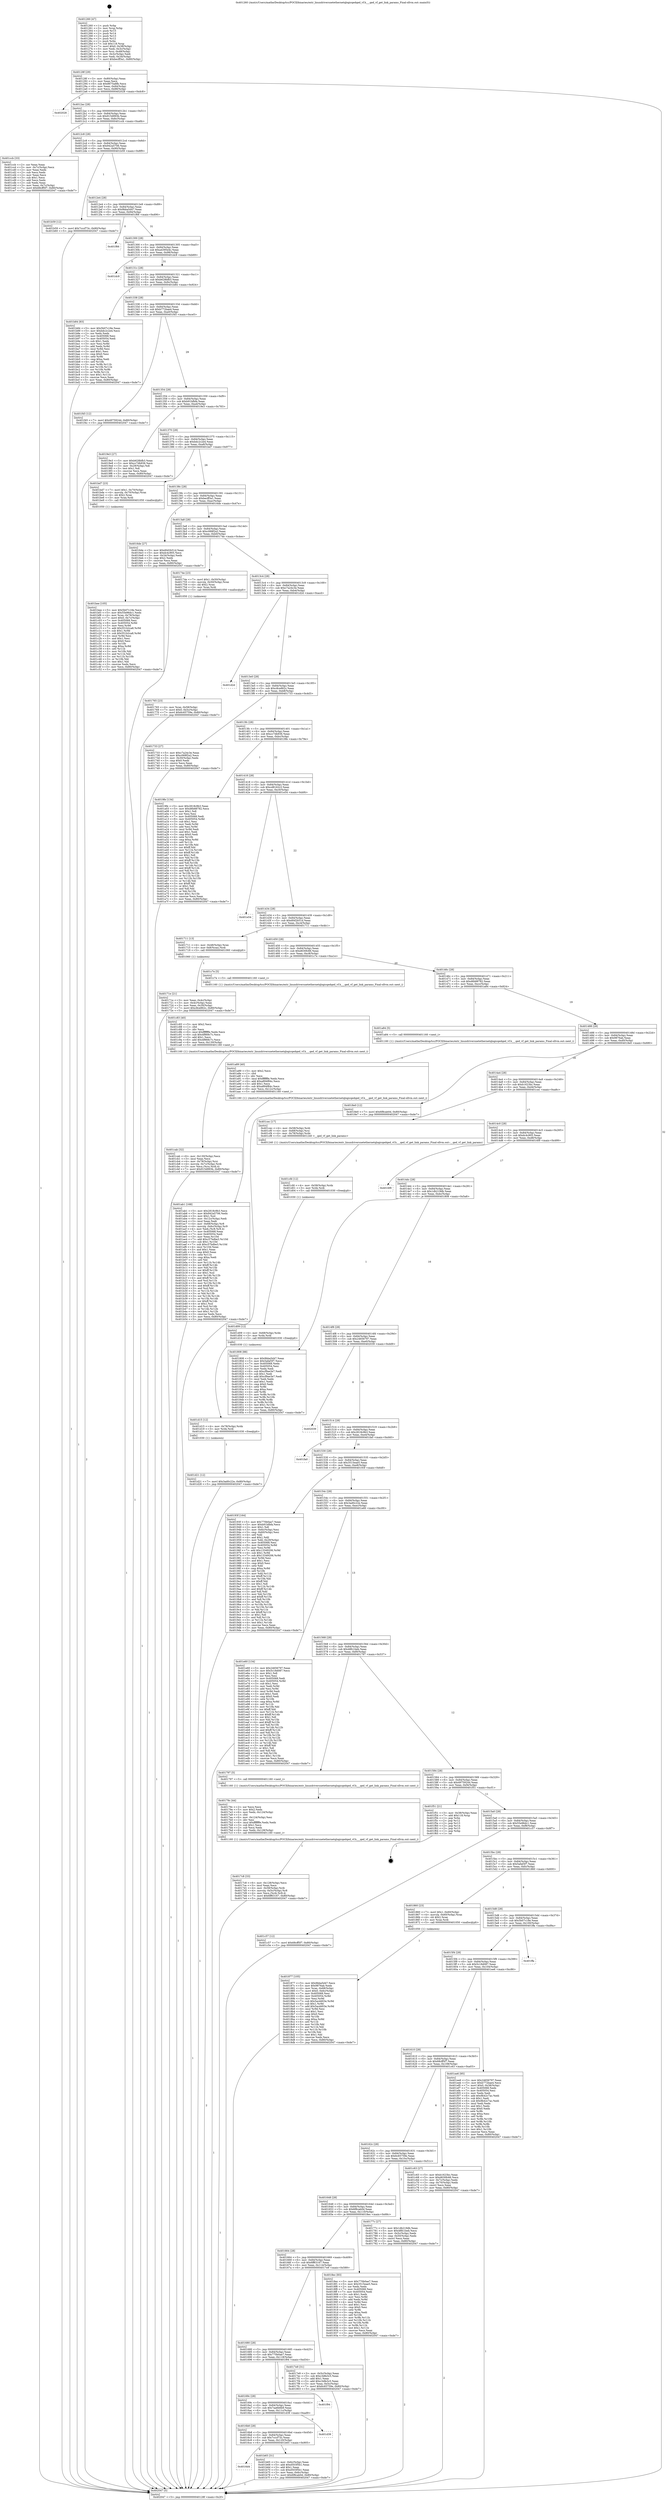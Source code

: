 digraph "0x401260" {
  label = "0x401260 (/mnt/c/Users/mathe/Desktop/tcc/POCII/binaries/extr_linuxdriversnetethernetqlogicqedqed_vf.h___qed_vf_get_link_params_Final-ollvm.out::main(0))"
  labelloc = "t"
  node[shape=record]

  Entry [label="",width=0.3,height=0.3,shape=circle,fillcolor=black,style=filled]
  "0x40128f" [label="{
     0x40128f [29]\l
     | [instrs]\l
     &nbsp;&nbsp;0x40128f \<+3\>: mov -0x80(%rbp),%eax\l
     &nbsp;&nbsp;0x401292 \<+2\>: mov %eax,%ecx\l
     &nbsp;&nbsp;0x401294 \<+6\>: sub $0x8675a8fb,%ecx\l
     &nbsp;&nbsp;0x40129a \<+6\>: mov %eax,-0x84(%rbp)\l
     &nbsp;&nbsp;0x4012a0 \<+6\>: mov %ecx,-0x88(%rbp)\l
     &nbsp;&nbsp;0x4012a6 \<+6\>: je 0000000000402028 \<main+0xdc8\>\l
  }"]
  "0x402028" [label="{
     0x402028\l
  }", style=dashed]
  "0x4012ac" [label="{
     0x4012ac [28]\l
     | [instrs]\l
     &nbsp;&nbsp;0x4012ac \<+5\>: jmp 00000000004012b1 \<main+0x51\>\l
     &nbsp;&nbsp;0x4012b1 \<+6\>: mov -0x84(%rbp),%eax\l
     &nbsp;&nbsp;0x4012b7 \<+5\>: sub $0x915d993b,%eax\l
     &nbsp;&nbsp;0x4012bc \<+6\>: mov %eax,-0x8c(%rbp)\l
     &nbsp;&nbsp;0x4012c2 \<+6\>: je 0000000000401ccb \<main+0xa6b\>\l
  }"]
  Exit [label="",width=0.3,height=0.3,shape=circle,fillcolor=black,style=filled,peripheries=2]
  "0x401ccb" [label="{
     0x401ccb [33]\l
     | [instrs]\l
     &nbsp;&nbsp;0x401ccb \<+2\>: xor %eax,%eax\l
     &nbsp;&nbsp;0x401ccd \<+3\>: mov -0x7c(%rbp),%ecx\l
     &nbsp;&nbsp;0x401cd0 \<+2\>: mov %eax,%edx\l
     &nbsp;&nbsp;0x401cd2 \<+2\>: sub %ecx,%edx\l
     &nbsp;&nbsp;0x401cd4 \<+2\>: mov %eax,%ecx\l
     &nbsp;&nbsp;0x401cd6 \<+3\>: sub $0x1,%ecx\l
     &nbsp;&nbsp;0x401cd9 \<+2\>: add %ecx,%edx\l
     &nbsp;&nbsp;0x401cdb \<+2\>: sub %edx,%eax\l
     &nbsp;&nbsp;0x401cdd \<+3\>: mov %eax,-0x7c(%rbp)\l
     &nbsp;&nbsp;0x401ce0 \<+7\>: movl $0x68cff5f7,-0x80(%rbp)\l
     &nbsp;&nbsp;0x401ce7 \<+5\>: jmp 0000000000402047 \<main+0xde7\>\l
  }"]
  "0x4012c8" [label="{
     0x4012c8 [28]\l
     | [instrs]\l
     &nbsp;&nbsp;0x4012c8 \<+5\>: jmp 00000000004012cd \<main+0x6d\>\l
     &nbsp;&nbsp;0x4012cd \<+6\>: mov -0x84(%rbp),%eax\l
     &nbsp;&nbsp;0x4012d3 \<+5\>: sub $0x942a5706,%eax\l
     &nbsp;&nbsp;0x4012d8 \<+6\>: mov %eax,-0x90(%rbp)\l
     &nbsp;&nbsp;0x4012de \<+6\>: je 0000000000401b59 \<main+0x8f9\>\l
  }"]
  "0x401d21" [label="{
     0x401d21 [12]\l
     | [instrs]\l
     &nbsp;&nbsp;0x401d21 \<+7\>: movl $0x3ad0c22e,-0x80(%rbp)\l
     &nbsp;&nbsp;0x401d28 \<+5\>: jmp 0000000000402047 \<main+0xde7\>\l
  }"]
  "0x401b59" [label="{
     0x401b59 [12]\l
     | [instrs]\l
     &nbsp;&nbsp;0x401b59 \<+7\>: movl $0x7cccf73c,-0x80(%rbp)\l
     &nbsp;&nbsp;0x401b60 \<+5\>: jmp 0000000000402047 \<main+0xde7\>\l
  }"]
  "0x4012e4" [label="{
     0x4012e4 [28]\l
     | [instrs]\l
     &nbsp;&nbsp;0x4012e4 \<+5\>: jmp 00000000004012e9 \<main+0x89\>\l
     &nbsp;&nbsp;0x4012e9 \<+6\>: mov -0x84(%rbp),%eax\l
     &nbsp;&nbsp;0x4012ef \<+5\>: sub $0x9bba5d47,%eax\l
     &nbsp;&nbsp;0x4012f4 \<+6\>: mov %eax,-0x94(%rbp)\l
     &nbsp;&nbsp;0x4012fa \<+6\>: je 0000000000401f66 \<main+0xd06\>\l
  }"]
  "0x401d15" [label="{
     0x401d15 [12]\l
     | [instrs]\l
     &nbsp;&nbsp;0x401d15 \<+4\>: mov -0x78(%rbp),%rdx\l
     &nbsp;&nbsp;0x401d19 \<+3\>: mov %rdx,%rdi\l
     &nbsp;&nbsp;0x401d1c \<+5\>: call 0000000000401030 \<free@plt\>\l
     | [calls]\l
     &nbsp;&nbsp;0x401030 \{1\} (unknown)\l
  }"]
  "0x401f66" [label="{
     0x401f66\l
  }", style=dashed]
  "0x401300" [label="{
     0x401300 [28]\l
     | [instrs]\l
     &nbsp;&nbsp;0x401300 \<+5\>: jmp 0000000000401305 \<main+0xa5\>\l
     &nbsp;&nbsp;0x401305 \<+6\>: mov -0x84(%rbp),%eax\l
     &nbsp;&nbsp;0x40130b \<+5\>: sub $0xa4395e4c,%eax\l
     &nbsp;&nbsp;0x401310 \<+6\>: mov %eax,-0x98(%rbp)\l
     &nbsp;&nbsp;0x401316 \<+6\>: je 0000000000401dc9 \<main+0xb69\>\l
  }"]
  "0x401d09" [label="{
     0x401d09 [12]\l
     | [instrs]\l
     &nbsp;&nbsp;0x401d09 \<+4\>: mov -0x68(%rbp),%rdx\l
     &nbsp;&nbsp;0x401d0d \<+3\>: mov %rdx,%rdi\l
     &nbsp;&nbsp;0x401d10 \<+5\>: call 0000000000401030 \<free@plt\>\l
     | [calls]\l
     &nbsp;&nbsp;0x401030 \{1\} (unknown)\l
  }"]
  "0x401dc9" [label="{
     0x401dc9\l
  }", style=dashed]
  "0x40131c" [label="{
     0x40131c [28]\l
     | [instrs]\l
     &nbsp;&nbsp;0x40131c \<+5\>: jmp 0000000000401321 \<main+0xc1\>\l
     &nbsp;&nbsp;0x401321 \<+6\>: mov -0x84(%rbp),%eax\l
     &nbsp;&nbsp;0x401327 \<+5\>: sub $0xb628bfb3,%eax\l
     &nbsp;&nbsp;0x40132c \<+6\>: mov %eax,-0x9c(%rbp)\l
     &nbsp;&nbsp;0x401332 \<+6\>: je 0000000000401b84 \<main+0x924\>\l
  }"]
  "0x401cfd" [label="{
     0x401cfd [12]\l
     | [instrs]\l
     &nbsp;&nbsp;0x401cfd \<+4\>: mov -0x58(%rbp),%rdx\l
     &nbsp;&nbsp;0x401d01 \<+3\>: mov %rdx,%rdi\l
     &nbsp;&nbsp;0x401d04 \<+5\>: call 0000000000401030 \<free@plt\>\l
     | [calls]\l
     &nbsp;&nbsp;0x401030 \{1\} (unknown)\l
  }"]
  "0x401b84" [label="{
     0x401b84 [83]\l
     | [instrs]\l
     &nbsp;&nbsp;0x401b84 \<+5\>: mov $0x5b07c18e,%eax\l
     &nbsp;&nbsp;0x401b89 \<+5\>: mov $0xbdc2c2e4,%ecx\l
     &nbsp;&nbsp;0x401b8e \<+2\>: xor %edx,%edx\l
     &nbsp;&nbsp;0x401b90 \<+7\>: mov 0x405068,%esi\l
     &nbsp;&nbsp;0x401b97 \<+7\>: mov 0x405054,%edi\l
     &nbsp;&nbsp;0x401b9e \<+3\>: sub $0x1,%edx\l
     &nbsp;&nbsp;0x401ba1 \<+3\>: mov %esi,%r8d\l
     &nbsp;&nbsp;0x401ba4 \<+3\>: add %edx,%r8d\l
     &nbsp;&nbsp;0x401ba7 \<+4\>: imul %r8d,%esi\l
     &nbsp;&nbsp;0x401bab \<+3\>: and $0x1,%esi\l
     &nbsp;&nbsp;0x401bae \<+3\>: cmp $0x0,%esi\l
     &nbsp;&nbsp;0x401bb1 \<+4\>: sete %r9b\l
     &nbsp;&nbsp;0x401bb5 \<+3\>: cmp $0xa,%edi\l
     &nbsp;&nbsp;0x401bb8 \<+4\>: setl %r10b\l
     &nbsp;&nbsp;0x401bbc \<+3\>: mov %r9b,%r11b\l
     &nbsp;&nbsp;0x401bbf \<+3\>: and %r10b,%r11b\l
     &nbsp;&nbsp;0x401bc2 \<+3\>: xor %r10b,%r9b\l
     &nbsp;&nbsp;0x401bc5 \<+3\>: or %r9b,%r11b\l
     &nbsp;&nbsp;0x401bc8 \<+4\>: test $0x1,%r11b\l
     &nbsp;&nbsp;0x401bcc \<+3\>: cmovne %ecx,%eax\l
     &nbsp;&nbsp;0x401bcf \<+3\>: mov %eax,-0x80(%rbp)\l
     &nbsp;&nbsp;0x401bd2 \<+5\>: jmp 0000000000402047 \<main+0xde7\>\l
  }"]
  "0x401338" [label="{
     0x401338 [28]\l
     | [instrs]\l
     &nbsp;&nbsp;0x401338 \<+5\>: jmp 000000000040133d \<main+0xdd\>\l
     &nbsp;&nbsp;0x40133d \<+6\>: mov -0x84(%rbp),%eax\l
     &nbsp;&nbsp;0x401343 \<+5\>: sub $0xb772bae4,%eax\l
     &nbsp;&nbsp;0x401348 \<+6\>: mov %eax,-0xa0(%rbp)\l
     &nbsp;&nbsp;0x40134e \<+6\>: je 0000000000401f45 \<main+0xce5\>\l
  }"]
  "0x401cab" [label="{
     0x401cab [32]\l
     | [instrs]\l
     &nbsp;&nbsp;0x401cab \<+6\>: mov -0x130(%rbp),%ecx\l
     &nbsp;&nbsp;0x401cb1 \<+3\>: imul %eax,%ecx\l
     &nbsp;&nbsp;0x401cb4 \<+4\>: mov -0x78(%rbp),%rsi\l
     &nbsp;&nbsp;0x401cb8 \<+4\>: movslq -0x7c(%rbp),%rdi\l
     &nbsp;&nbsp;0x401cbc \<+3\>: mov %ecx,(%rsi,%rdi,4)\l
     &nbsp;&nbsp;0x401cbf \<+7\>: movl $0x915d993b,-0x80(%rbp)\l
     &nbsp;&nbsp;0x401cc6 \<+5\>: jmp 0000000000402047 \<main+0xde7\>\l
  }"]
  "0x401f45" [label="{
     0x401f45 [12]\l
     | [instrs]\l
     &nbsp;&nbsp;0x401f45 \<+7\>: movl $0x49759244,-0x80(%rbp)\l
     &nbsp;&nbsp;0x401f4c \<+5\>: jmp 0000000000402047 \<main+0xde7\>\l
  }"]
  "0x401354" [label="{
     0x401354 [28]\l
     | [instrs]\l
     &nbsp;&nbsp;0x401354 \<+5\>: jmp 0000000000401359 \<main+0xf9\>\l
     &nbsp;&nbsp;0x401359 \<+6\>: mov -0x84(%rbp),%eax\l
     &nbsp;&nbsp;0x40135f \<+5\>: sub $0xb91bfbfa,%eax\l
     &nbsp;&nbsp;0x401364 \<+6\>: mov %eax,-0xa4(%rbp)\l
     &nbsp;&nbsp;0x40136a \<+6\>: je 00000000004019e3 \<main+0x783\>\l
  }"]
  "0x401c83" [label="{
     0x401c83 [40]\l
     | [instrs]\l
     &nbsp;&nbsp;0x401c83 \<+5\>: mov $0x2,%ecx\l
     &nbsp;&nbsp;0x401c88 \<+1\>: cltd\l
     &nbsp;&nbsp;0x401c89 \<+2\>: idiv %ecx\l
     &nbsp;&nbsp;0x401c8b \<+6\>: imul $0xfffffffe,%edx,%ecx\l
     &nbsp;&nbsp;0x401c91 \<+6\>: sub $0x4f868c7c,%ecx\l
     &nbsp;&nbsp;0x401c97 \<+3\>: add $0x1,%ecx\l
     &nbsp;&nbsp;0x401c9a \<+6\>: add $0x4f868c7c,%ecx\l
     &nbsp;&nbsp;0x401ca0 \<+6\>: mov %ecx,-0x130(%rbp)\l
     &nbsp;&nbsp;0x401ca6 \<+5\>: call 0000000000401160 \<next_i\>\l
     | [calls]\l
     &nbsp;&nbsp;0x401160 \{1\} (/mnt/c/Users/mathe/Desktop/tcc/POCII/binaries/extr_linuxdriversnetethernetqlogicqedqed_vf.h___qed_vf_get_link_params_Final-ollvm.out::next_i)\l
  }"]
  "0x4019e3" [label="{
     0x4019e3 [27]\l
     | [instrs]\l
     &nbsp;&nbsp;0x4019e3 \<+5\>: mov $0xb628bfb3,%eax\l
     &nbsp;&nbsp;0x4019e8 \<+5\>: mov $0xcc7db936,%ecx\l
     &nbsp;&nbsp;0x4019ed \<+3\>: mov -0x29(%rbp),%dl\l
     &nbsp;&nbsp;0x4019f0 \<+3\>: test $0x1,%dl\l
     &nbsp;&nbsp;0x4019f3 \<+3\>: cmovne %ecx,%eax\l
     &nbsp;&nbsp;0x4019f6 \<+3\>: mov %eax,-0x80(%rbp)\l
     &nbsp;&nbsp;0x4019f9 \<+5\>: jmp 0000000000402047 \<main+0xde7\>\l
  }"]
  "0x401370" [label="{
     0x401370 [28]\l
     | [instrs]\l
     &nbsp;&nbsp;0x401370 \<+5\>: jmp 0000000000401375 \<main+0x115\>\l
     &nbsp;&nbsp;0x401375 \<+6\>: mov -0x84(%rbp),%eax\l
     &nbsp;&nbsp;0x40137b \<+5\>: sub $0xbdc2c2e4,%eax\l
     &nbsp;&nbsp;0x401380 \<+6\>: mov %eax,-0xa8(%rbp)\l
     &nbsp;&nbsp;0x401386 \<+6\>: je 0000000000401bd7 \<main+0x977\>\l
  }"]
  "0x401bee" [label="{
     0x401bee [105]\l
     | [instrs]\l
     &nbsp;&nbsp;0x401bee \<+5\>: mov $0x5b07c18e,%ecx\l
     &nbsp;&nbsp;0x401bf3 \<+5\>: mov $0x55e96dc1,%edx\l
     &nbsp;&nbsp;0x401bf8 \<+4\>: mov %rax,-0x78(%rbp)\l
     &nbsp;&nbsp;0x401bfc \<+7\>: movl $0x0,-0x7c(%rbp)\l
     &nbsp;&nbsp;0x401c03 \<+7\>: mov 0x405068,%esi\l
     &nbsp;&nbsp;0x401c0a \<+8\>: mov 0x405054,%r8d\l
     &nbsp;&nbsp;0x401c12 \<+3\>: mov %esi,%r9d\l
     &nbsp;&nbsp;0x401c15 \<+7\>: add $0x551b2ca8,%r9d\l
     &nbsp;&nbsp;0x401c1c \<+4\>: sub $0x1,%r9d\l
     &nbsp;&nbsp;0x401c20 \<+7\>: sub $0x551b2ca8,%r9d\l
     &nbsp;&nbsp;0x401c27 \<+4\>: imul %r9d,%esi\l
     &nbsp;&nbsp;0x401c2b \<+3\>: and $0x1,%esi\l
     &nbsp;&nbsp;0x401c2e \<+3\>: cmp $0x0,%esi\l
     &nbsp;&nbsp;0x401c31 \<+4\>: sete %r10b\l
     &nbsp;&nbsp;0x401c35 \<+4\>: cmp $0xa,%r8d\l
     &nbsp;&nbsp;0x401c39 \<+4\>: setl %r11b\l
     &nbsp;&nbsp;0x401c3d \<+3\>: mov %r10b,%bl\l
     &nbsp;&nbsp;0x401c40 \<+3\>: and %r11b,%bl\l
     &nbsp;&nbsp;0x401c43 \<+3\>: xor %r11b,%r10b\l
     &nbsp;&nbsp;0x401c46 \<+3\>: or %r10b,%bl\l
     &nbsp;&nbsp;0x401c49 \<+3\>: test $0x1,%bl\l
     &nbsp;&nbsp;0x401c4c \<+3\>: cmovne %edx,%ecx\l
     &nbsp;&nbsp;0x401c4f \<+3\>: mov %ecx,-0x80(%rbp)\l
     &nbsp;&nbsp;0x401c52 \<+5\>: jmp 0000000000402047 \<main+0xde7\>\l
  }"]
  "0x401bd7" [label="{
     0x401bd7 [23]\l
     | [instrs]\l
     &nbsp;&nbsp;0x401bd7 \<+7\>: movl $0x1,-0x70(%rbp)\l
     &nbsp;&nbsp;0x401bde \<+4\>: movslq -0x70(%rbp),%rax\l
     &nbsp;&nbsp;0x401be2 \<+4\>: shl $0x2,%rax\l
     &nbsp;&nbsp;0x401be6 \<+3\>: mov %rax,%rdi\l
     &nbsp;&nbsp;0x401be9 \<+5\>: call 0000000000401050 \<malloc@plt\>\l
     | [calls]\l
     &nbsp;&nbsp;0x401050 \{1\} (unknown)\l
  }"]
  "0x40138c" [label="{
     0x40138c [28]\l
     | [instrs]\l
     &nbsp;&nbsp;0x40138c \<+5\>: jmp 0000000000401391 \<main+0x131\>\l
     &nbsp;&nbsp;0x401391 \<+6\>: mov -0x84(%rbp),%eax\l
     &nbsp;&nbsp;0x401397 \<+5\>: sub $0xbecff3a1,%eax\l
     &nbsp;&nbsp;0x40139c \<+6\>: mov %eax,-0xac(%rbp)\l
     &nbsp;&nbsp;0x4013a2 \<+6\>: je 00000000004016de \<main+0x47e\>\l
  }"]
  "0x4016d4" [label="{
     0x4016d4\l
  }", style=dashed]
  "0x4016de" [label="{
     0x4016de [27]\l
     | [instrs]\l
     &nbsp;&nbsp;0x4016de \<+5\>: mov $0xd0d2b51d,%eax\l
     &nbsp;&nbsp;0x4016e3 \<+5\>: mov $0xdc4c905,%ecx\l
     &nbsp;&nbsp;0x4016e8 \<+3\>: mov -0x34(%rbp),%edx\l
     &nbsp;&nbsp;0x4016eb \<+3\>: cmp $0x2,%edx\l
     &nbsp;&nbsp;0x4016ee \<+3\>: cmovne %ecx,%eax\l
     &nbsp;&nbsp;0x4016f1 \<+3\>: mov %eax,-0x80(%rbp)\l
     &nbsp;&nbsp;0x4016f4 \<+5\>: jmp 0000000000402047 \<main+0xde7\>\l
  }"]
  "0x4013a8" [label="{
     0x4013a8 [28]\l
     | [instrs]\l
     &nbsp;&nbsp;0x4013a8 \<+5\>: jmp 00000000004013ad \<main+0x14d\>\l
     &nbsp;&nbsp;0x4013ad \<+6\>: mov -0x84(%rbp),%eax\l
     &nbsp;&nbsp;0x4013b3 \<+5\>: sub $0xc068f2a2,%eax\l
     &nbsp;&nbsp;0x4013b8 \<+6\>: mov %eax,-0xb0(%rbp)\l
     &nbsp;&nbsp;0x4013be \<+6\>: je 000000000040174e \<main+0x4ee\>\l
  }"]
  "0x402047" [label="{
     0x402047 [5]\l
     | [instrs]\l
     &nbsp;&nbsp;0x402047 \<+5\>: jmp 000000000040128f \<main+0x2f\>\l
  }"]
  "0x401260" [label="{
     0x401260 [47]\l
     | [instrs]\l
     &nbsp;&nbsp;0x401260 \<+1\>: push %rbp\l
     &nbsp;&nbsp;0x401261 \<+3\>: mov %rsp,%rbp\l
     &nbsp;&nbsp;0x401264 \<+2\>: push %r15\l
     &nbsp;&nbsp;0x401266 \<+2\>: push %r14\l
     &nbsp;&nbsp;0x401268 \<+2\>: push %r13\l
     &nbsp;&nbsp;0x40126a \<+2\>: push %r12\l
     &nbsp;&nbsp;0x40126c \<+1\>: push %rbx\l
     &nbsp;&nbsp;0x40126d \<+7\>: sub $0x118,%rsp\l
     &nbsp;&nbsp;0x401274 \<+7\>: movl $0x0,-0x38(%rbp)\l
     &nbsp;&nbsp;0x40127b \<+3\>: mov %edi,-0x3c(%rbp)\l
     &nbsp;&nbsp;0x40127e \<+4\>: mov %rsi,-0x48(%rbp)\l
     &nbsp;&nbsp;0x401282 \<+3\>: mov -0x3c(%rbp),%edi\l
     &nbsp;&nbsp;0x401285 \<+3\>: mov %edi,-0x34(%rbp)\l
     &nbsp;&nbsp;0x401288 \<+7\>: movl $0xbecff3a1,-0x80(%rbp)\l
  }"]
  "0x401b65" [label="{
     0x401b65 [31]\l
     | [instrs]\l
     &nbsp;&nbsp;0x401b65 \<+3\>: mov -0x6c(%rbp),%eax\l
     &nbsp;&nbsp;0x401b68 \<+5\>: add $0xd503f5b1,%eax\l
     &nbsp;&nbsp;0x401b6d \<+3\>: add $0x1,%eax\l
     &nbsp;&nbsp;0x401b70 \<+5\>: sub $0xd503f5b1,%eax\l
     &nbsp;&nbsp;0x401b75 \<+3\>: mov %eax,-0x6c(%rbp)\l
     &nbsp;&nbsp;0x401b78 \<+7\>: movl $0x6f8cab0d,-0x80(%rbp)\l
     &nbsp;&nbsp;0x401b7f \<+5\>: jmp 0000000000402047 \<main+0xde7\>\l
  }"]
  "0x40174e" [label="{
     0x40174e [23]\l
     | [instrs]\l
     &nbsp;&nbsp;0x40174e \<+7\>: movl $0x1,-0x50(%rbp)\l
     &nbsp;&nbsp;0x401755 \<+4\>: movslq -0x50(%rbp),%rax\l
     &nbsp;&nbsp;0x401759 \<+4\>: shl $0x2,%rax\l
     &nbsp;&nbsp;0x40175d \<+3\>: mov %rax,%rdi\l
     &nbsp;&nbsp;0x401760 \<+5\>: call 0000000000401050 \<malloc@plt\>\l
     | [calls]\l
     &nbsp;&nbsp;0x401050 \{1\} (unknown)\l
  }"]
  "0x4013c4" [label="{
     0x4013c4 [28]\l
     | [instrs]\l
     &nbsp;&nbsp;0x4013c4 \<+5\>: jmp 00000000004013c9 \<main+0x169\>\l
     &nbsp;&nbsp;0x4013c9 \<+6\>: mov -0x84(%rbp),%eax\l
     &nbsp;&nbsp;0x4013cf \<+5\>: sub $0xc7a24c3e,%eax\l
     &nbsp;&nbsp;0x4013d4 \<+6\>: mov %eax,-0xb4(%rbp)\l
     &nbsp;&nbsp;0x4013da \<+6\>: je 0000000000401d2d \<main+0xacd\>\l
  }"]
  "0x4016b8" [label="{
     0x4016b8 [28]\l
     | [instrs]\l
     &nbsp;&nbsp;0x4016b8 \<+5\>: jmp 00000000004016bd \<main+0x45d\>\l
     &nbsp;&nbsp;0x4016bd \<+6\>: mov -0x84(%rbp),%eax\l
     &nbsp;&nbsp;0x4016c3 \<+5\>: sub $0x7cccf73c,%eax\l
     &nbsp;&nbsp;0x4016c8 \<+6\>: mov %eax,-0x120(%rbp)\l
     &nbsp;&nbsp;0x4016ce \<+6\>: je 0000000000401b65 \<main+0x905\>\l
  }"]
  "0x401d2d" [label="{
     0x401d2d\l
  }", style=dashed]
  "0x4013e0" [label="{
     0x4013e0 [28]\l
     | [instrs]\l
     &nbsp;&nbsp;0x4013e0 \<+5\>: jmp 00000000004013e5 \<main+0x185\>\l
     &nbsp;&nbsp;0x4013e5 \<+6\>: mov -0x84(%rbp),%eax\l
     &nbsp;&nbsp;0x4013eb \<+5\>: sub $0xc8ce862c,%eax\l
     &nbsp;&nbsp;0x4013f0 \<+6\>: mov %eax,-0xb8(%rbp)\l
     &nbsp;&nbsp;0x4013f6 \<+6\>: je 0000000000401733 \<main+0x4d3\>\l
  }"]
  "0x401d39" [label="{
     0x401d39\l
  }", style=dashed]
  "0x401733" [label="{
     0x401733 [27]\l
     | [instrs]\l
     &nbsp;&nbsp;0x401733 \<+5\>: mov $0xc7a24c3e,%eax\l
     &nbsp;&nbsp;0x401738 \<+5\>: mov $0xc068f2a2,%ecx\l
     &nbsp;&nbsp;0x40173d \<+3\>: mov -0x30(%rbp),%edx\l
     &nbsp;&nbsp;0x401740 \<+3\>: cmp $0x0,%edx\l
     &nbsp;&nbsp;0x401743 \<+3\>: cmove %ecx,%eax\l
     &nbsp;&nbsp;0x401746 \<+3\>: mov %eax,-0x80(%rbp)\l
     &nbsp;&nbsp;0x401749 \<+5\>: jmp 0000000000402047 \<main+0xde7\>\l
  }"]
  "0x4013fc" [label="{
     0x4013fc [28]\l
     | [instrs]\l
     &nbsp;&nbsp;0x4013fc \<+5\>: jmp 0000000000401401 \<main+0x1a1\>\l
     &nbsp;&nbsp;0x401401 \<+6\>: mov -0x84(%rbp),%eax\l
     &nbsp;&nbsp;0x401407 \<+5\>: sub $0xcc7db936,%eax\l
     &nbsp;&nbsp;0x40140c \<+6\>: mov %eax,-0xbc(%rbp)\l
     &nbsp;&nbsp;0x401412 \<+6\>: je 00000000004019fe \<main+0x79e\>\l
  }"]
  "0x40169c" [label="{
     0x40169c [28]\l
     | [instrs]\l
     &nbsp;&nbsp;0x40169c \<+5\>: jmp 00000000004016a1 \<main+0x441\>\l
     &nbsp;&nbsp;0x4016a1 \<+6\>: mov -0x84(%rbp),%eax\l
     &nbsp;&nbsp;0x4016a7 \<+5\>: sub $0x7aa6b6b9,%eax\l
     &nbsp;&nbsp;0x4016ac \<+6\>: mov %eax,-0x11c(%rbp)\l
     &nbsp;&nbsp;0x4016b2 \<+6\>: je 0000000000401d39 \<main+0xad9\>\l
  }"]
  "0x4019fe" [label="{
     0x4019fe [134]\l
     | [instrs]\l
     &nbsp;&nbsp;0x4019fe \<+5\>: mov $0x2818c9b3,%eax\l
     &nbsp;&nbsp;0x401a03 \<+5\>: mov $0xd6b88782,%ecx\l
     &nbsp;&nbsp;0x401a08 \<+2\>: mov $0x1,%dl\l
     &nbsp;&nbsp;0x401a0a \<+2\>: xor %esi,%esi\l
     &nbsp;&nbsp;0x401a0c \<+7\>: mov 0x405068,%edi\l
     &nbsp;&nbsp;0x401a13 \<+8\>: mov 0x405054,%r8d\l
     &nbsp;&nbsp;0x401a1b \<+3\>: sub $0x1,%esi\l
     &nbsp;&nbsp;0x401a1e \<+3\>: mov %edi,%r9d\l
     &nbsp;&nbsp;0x401a21 \<+3\>: add %esi,%r9d\l
     &nbsp;&nbsp;0x401a24 \<+4\>: imul %r9d,%edi\l
     &nbsp;&nbsp;0x401a28 \<+3\>: and $0x1,%edi\l
     &nbsp;&nbsp;0x401a2b \<+3\>: cmp $0x0,%edi\l
     &nbsp;&nbsp;0x401a2e \<+4\>: sete %r10b\l
     &nbsp;&nbsp;0x401a32 \<+4\>: cmp $0xa,%r8d\l
     &nbsp;&nbsp;0x401a36 \<+4\>: setl %r11b\l
     &nbsp;&nbsp;0x401a3a \<+3\>: mov %r10b,%bl\l
     &nbsp;&nbsp;0x401a3d \<+3\>: xor $0xff,%bl\l
     &nbsp;&nbsp;0x401a40 \<+3\>: mov %r11b,%r14b\l
     &nbsp;&nbsp;0x401a43 \<+4\>: xor $0xff,%r14b\l
     &nbsp;&nbsp;0x401a47 \<+3\>: xor $0x1,%dl\l
     &nbsp;&nbsp;0x401a4a \<+3\>: mov %bl,%r15b\l
     &nbsp;&nbsp;0x401a4d \<+4\>: and $0xff,%r15b\l
     &nbsp;&nbsp;0x401a51 \<+3\>: and %dl,%r10b\l
     &nbsp;&nbsp;0x401a54 \<+3\>: mov %r14b,%r12b\l
     &nbsp;&nbsp;0x401a57 \<+4\>: and $0xff,%r12b\l
     &nbsp;&nbsp;0x401a5b \<+3\>: and %dl,%r11b\l
     &nbsp;&nbsp;0x401a5e \<+3\>: or %r10b,%r15b\l
     &nbsp;&nbsp;0x401a61 \<+3\>: or %r11b,%r12b\l
     &nbsp;&nbsp;0x401a64 \<+3\>: xor %r12b,%r15b\l
     &nbsp;&nbsp;0x401a67 \<+3\>: or %r14b,%bl\l
     &nbsp;&nbsp;0x401a6a \<+3\>: xor $0xff,%bl\l
     &nbsp;&nbsp;0x401a6d \<+3\>: or $0x1,%dl\l
     &nbsp;&nbsp;0x401a70 \<+2\>: and %dl,%bl\l
     &nbsp;&nbsp;0x401a72 \<+3\>: or %bl,%r15b\l
     &nbsp;&nbsp;0x401a75 \<+4\>: test $0x1,%r15b\l
     &nbsp;&nbsp;0x401a79 \<+3\>: cmovne %ecx,%eax\l
     &nbsp;&nbsp;0x401a7c \<+3\>: mov %eax,-0x80(%rbp)\l
     &nbsp;&nbsp;0x401a7f \<+5\>: jmp 0000000000402047 \<main+0xde7\>\l
  }"]
  "0x401418" [label="{
     0x401418 [28]\l
     | [instrs]\l
     &nbsp;&nbsp;0x401418 \<+5\>: jmp 000000000040141d \<main+0x1bd\>\l
     &nbsp;&nbsp;0x40141d \<+6\>: mov -0x84(%rbp),%eax\l
     &nbsp;&nbsp;0x401423 \<+5\>: sub $0xcd8162c3,%eax\l
     &nbsp;&nbsp;0x401428 \<+6\>: mov %eax,-0xc0(%rbp)\l
     &nbsp;&nbsp;0x40142e \<+6\>: je 0000000000401e54 \<main+0xbf4\>\l
  }"]
  "0x401f94" [label="{
     0x401f94\l
  }", style=dashed]
  "0x401e54" [label="{
     0x401e54\l
  }", style=dashed]
  "0x401434" [label="{
     0x401434 [28]\l
     | [instrs]\l
     &nbsp;&nbsp;0x401434 \<+5\>: jmp 0000000000401439 \<main+0x1d9\>\l
     &nbsp;&nbsp;0x401439 \<+6\>: mov -0x84(%rbp),%eax\l
     &nbsp;&nbsp;0x40143f \<+5\>: sub $0xd0d2b51d,%eax\l
     &nbsp;&nbsp;0x401444 \<+6\>: mov %eax,-0xc4(%rbp)\l
     &nbsp;&nbsp;0x40144a \<+6\>: je 0000000000401711 \<main+0x4b1\>\l
  }"]
  "0x401ab1" [label="{
     0x401ab1 [168]\l
     | [instrs]\l
     &nbsp;&nbsp;0x401ab1 \<+5\>: mov $0x2818c9b3,%ecx\l
     &nbsp;&nbsp;0x401ab6 \<+5\>: mov $0x942a5706,%edx\l
     &nbsp;&nbsp;0x401abb \<+3\>: mov $0x1,%sil\l
     &nbsp;&nbsp;0x401abe \<+6\>: mov -0x12c(%rbp),%edi\l
     &nbsp;&nbsp;0x401ac4 \<+3\>: imul %eax,%edi\l
     &nbsp;&nbsp;0x401ac7 \<+4\>: mov -0x68(%rbp),%r8\l
     &nbsp;&nbsp;0x401acb \<+4\>: movslq -0x6c(%rbp),%r9\l
     &nbsp;&nbsp;0x401acf \<+4\>: mov %edi,(%r8,%r9,4)\l
     &nbsp;&nbsp;0x401ad3 \<+7\>: mov 0x405068,%eax\l
     &nbsp;&nbsp;0x401ada \<+7\>: mov 0x405054,%edi\l
     &nbsp;&nbsp;0x401ae1 \<+3\>: mov %eax,%r10d\l
     &nbsp;&nbsp;0x401ae4 \<+7\>: add $0xc57bdbe3,%r10d\l
     &nbsp;&nbsp;0x401aeb \<+4\>: sub $0x1,%r10d\l
     &nbsp;&nbsp;0x401aef \<+7\>: sub $0xc57bdbe3,%r10d\l
     &nbsp;&nbsp;0x401af6 \<+4\>: imul %r10d,%eax\l
     &nbsp;&nbsp;0x401afa \<+3\>: and $0x1,%eax\l
     &nbsp;&nbsp;0x401afd \<+3\>: cmp $0x0,%eax\l
     &nbsp;&nbsp;0x401b00 \<+4\>: sete %r11b\l
     &nbsp;&nbsp;0x401b04 \<+3\>: cmp $0xa,%edi\l
     &nbsp;&nbsp;0x401b07 \<+3\>: setl %bl\l
     &nbsp;&nbsp;0x401b0a \<+3\>: mov %r11b,%r14b\l
     &nbsp;&nbsp;0x401b0d \<+4\>: xor $0xff,%r14b\l
     &nbsp;&nbsp;0x401b11 \<+3\>: mov %bl,%r15b\l
     &nbsp;&nbsp;0x401b14 \<+4\>: xor $0xff,%r15b\l
     &nbsp;&nbsp;0x401b18 \<+4\>: xor $0x1,%sil\l
     &nbsp;&nbsp;0x401b1c \<+3\>: mov %r14b,%r12b\l
     &nbsp;&nbsp;0x401b1f \<+4\>: and $0xff,%r12b\l
     &nbsp;&nbsp;0x401b23 \<+3\>: and %sil,%r11b\l
     &nbsp;&nbsp;0x401b26 \<+3\>: mov %r15b,%r13b\l
     &nbsp;&nbsp;0x401b29 \<+4\>: and $0xff,%r13b\l
     &nbsp;&nbsp;0x401b2d \<+3\>: and %sil,%bl\l
     &nbsp;&nbsp;0x401b30 \<+3\>: or %r11b,%r12b\l
     &nbsp;&nbsp;0x401b33 \<+3\>: or %bl,%r13b\l
     &nbsp;&nbsp;0x401b36 \<+3\>: xor %r13b,%r12b\l
     &nbsp;&nbsp;0x401b39 \<+3\>: or %r15b,%r14b\l
     &nbsp;&nbsp;0x401b3c \<+4\>: xor $0xff,%r14b\l
     &nbsp;&nbsp;0x401b40 \<+4\>: or $0x1,%sil\l
     &nbsp;&nbsp;0x401b44 \<+3\>: and %sil,%r14b\l
     &nbsp;&nbsp;0x401b47 \<+3\>: or %r14b,%r12b\l
     &nbsp;&nbsp;0x401b4a \<+4\>: test $0x1,%r12b\l
     &nbsp;&nbsp;0x401b4e \<+3\>: cmovne %edx,%ecx\l
     &nbsp;&nbsp;0x401b51 \<+3\>: mov %ecx,-0x80(%rbp)\l
     &nbsp;&nbsp;0x401b54 \<+5\>: jmp 0000000000402047 \<main+0xde7\>\l
  }"]
  "0x401711" [label="{
     0x401711 [13]\l
     | [instrs]\l
     &nbsp;&nbsp;0x401711 \<+4\>: mov -0x48(%rbp),%rax\l
     &nbsp;&nbsp;0x401715 \<+4\>: mov 0x8(%rax),%rdi\l
     &nbsp;&nbsp;0x401719 \<+5\>: call 0000000000401060 \<atoi@plt\>\l
     | [calls]\l
     &nbsp;&nbsp;0x401060 \{1\} (unknown)\l
  }"]
  "0x401450" [label="{
     0x401450 [28]\l
     | [instrs]\l
     &nbsp;&nbsp;0x401450 \<+5\>: jmp 0000000000401455 \<main+0x1f5\>\l
     &nbsp;&nbsp;0x401455 \<+6\>: mov -0x84(%rbp),%eax\l
     &nbsp;&nbsp;0x40145b \<+5\>: sub $0xd630fc66,%eax\l
     &nbsp;&nbsp;0x401460 \<+6\>: mov %eax,-0xc8(%rbp)\l
     &nbsp;&nbsp;0x401466 \<+6\>: je 0000000000401c7e \<main+0xa1e\>\l
  }"]
  "0x40171e" [label="{
     0x40171e [21]\l
     | [instrs]\l
     &nbsp;&nbsp;0x40171e \<+3\>: mov %eax,-0x4c(%rbp)\l
     &nbsp;&nbsp;0x401721 \<+3\>: mov -0x4c(%rbp),%eax\l
     &nbsp;&nbsp;0x401724 \<+3\>: mov %eax,-0x30(%rbp)\l
     &nbsp;&nbsp;0x401727 \<+7\>: movl $0xc8ce862c,-0x80(%rbp)\l
     &nbsp;&nbsp;0x40172e \<+5\>: jmp 0000000000402047 \<main+0xde7\>\l
  }"]
  "0x401765" [label="{
     0x401765 [23]\l
     | [instrs]\l
     &nbsp;&nbsp;0x401765 \<+4\>: mov %rax,-0x58(%rbp)\l
     &nbsp;&nbsp;0x401769 \<+7\>: movl $0x0,-0x5c(%rbp)\l
     &nbsp;&nbsp;0x401770 \<+7\>: movl $0x6c65759e,-0x80(%rbp)\l
     &nbsp;&nbsp;0x401777 \<+5\>: jmp 0000000000402047 \<main+0xde7\>\l
  }"]
  "0x401a89" [label="{
     0x401a89 [40]\l
     | [instrs]\l
     &nbsp;&nbsp;0x401a89 \<+5\>: mov $0x2,%ecx\l
     &nbsp;&nbsp;0x401a8e \<+1\>: cltd\l
     &nbsp;&nbsp;0x401a8f \<+2\>: idiv %ecx\l
     &nbsp;&nbsp;0x401a91 \<+6\>: imul $0xfffffffe,%edx,%ecx\l
     &nbsp;&nbsp;0x401a97 \<+6\>: add $0xa894f84c,%ecx\l
     &nbsp;&nbsp;0x401a9d \<+3\>: add $0x1,%ecx\l
     &nbsp;&nbsp;0x401aa0 \<+6\>: sub $0xa894f84c,%ecx\l
     &nbsp;&nbsp;0x401aa6 \<+6\>: mov %ecx,-0x12c(%rbp)\l
     &nbsp;&nbsp;0x401aac \<+5\>: call 0000000000401160 \<next_i\>\l
     | [calls]\l
     &nbsp;&nbsp;0x401160 \{1\} (/mnt/c/Users/mathe/Desktop/tcc/POCII/binaries/extr_linuxdriversnetethernetqlogicqedqed_vf.h___qed_vf_get_link_params_Final-ollvm.out::next_i)\l
  }"]
  "0x401c7e" [label="{
     0x401c7e [5]\l
     | [instrs]\l
     &nbsp;&nbsp;0x401c7e \<+5\>: call 0000000000401160 \<next_i\>\l
     | [calls]\l
     &nbsp;&nbsp;0x401160 \{1\} (/mnt/c/Users/mathe/Desktop/tcc/POCII/binaries/extr_linuxdriversnetethernetqlogicqedqed_vf.h___qed_vf_get_link_params_Final-ollvm.out::next_i)\l
  }"]
  "0x40146c" [label="{
     0x40146c [28]\l
     | [instrs]\l
     &nbsp;&nbsp;0x40146c \<+5\>: jmp 0000000000401471 \<main+0x211\>\l
     &nbsp;&nbsp;0x401471 \<+6\>: mov -0x84(%rbp),%eax\l
     &nbsp;&nbsp;0x401477 \<+5\>: sub $0xd6b88782,%eax\l
     &nbsp;&nbsp;0x40147c \<+6\>: mov %eax,-0xcc(%rbp)\l
     &nbsp;&nbsp;0x401482 \<+6\>: je 0000000000401a84 \<main+0x824\>\l
  }"]
  "0x401877" [label="{
     0x401877 [105]\l
     | [instrs]\l
     &nbsp;&nbsp;0x401877 \<+5\>: mov $0x9bba5d47,%ecx\l
     &nbsp;&nbsp;0x40187c \<+5\>: mov $0x9876ab,%edx\l
     &nbsp;&nbsp;0x401881 \<+4\>: mov %rax,-0x68(%rbp)\l
     &nbsp;&nbsp;0x401885 \<+7\>: movl $0x0,-0x6c(%rbp)\l
     &nbsp;&nbsp;0x40188c \<+7\>: mov 0x405068,%esi\l
     &nbsp;&nbsp;0x401893 \<+8\>: mov 0x405054,%r8d\l
     &nbsp;&nbsp;0x40189b \<+3\>: mov %esi,%r9d\l
     &nbsp;&nbsp;0x40189e \<+7\>: sub $0x5acdd03e,%r9d\l
     &nbsp;&nbsp;0x4018a5 \<+4\>: sub $0x1,%r9d\l
     &nbsp;&nbsp;0x4018a9 \<+7\>: add $0x5acdd03e,%r9d\l
     &nbsp;&nbsp;0x4018b0 \<+4\>: imul %r9d,%esi\l
     &nbsp;&nbsp;0x4018b4 \<+3\>: and $0x1,%esi\l
     &nbsp;&nbsp;0x4018b7 \<+3\>: cmp $0x0,%esi\l
     &nbsp;&nbsp;0x4018ba \<+4\>: sete %r10b\l
     &nbsp;&nbsp;0x4018be \<+4\>: cmp $0xa,%r8d\l
     &nbsp;&nbsp;0x4018c2 \<+4\>: setl %r11b\l
     &nbsp;&nbsp;0x4018c6 \<+3\>: mov %r10b,%bl\l
     &nbsp;&nbsp;0x4018c9 \<+3\>: and %r11b,%bl\l
     &nbsp;&nbsp;0x4018cc \<+3\>: xor %r11b,%r10b\l
     &nbsp;&nbsp;0x4018cf \<+3\>: or %r10b,%bl\l
     &nbsp;&nbsp;0x4018d2 \<+3\>: test $0x1,%bl\l
     &nbsp;&nbsp;0x4018d5 \<+3\>: cmovne %edx,%ecx\l
     &nbsp;&nbsp;0x4018d8 \<+3\>: mov %ecx,-0x80(%rbp)\l
     &nbsp;&nbsp;0x4018db \<+5\>: jmp 0000000000402047 \<main+0xde7\>\l
  }"]
  "0x401a84" [label="{
     0x401a84 [5]\l
     | [instrs]\l
     &nbsp;&nbsp;0x401a84 \<+5\>: call 0000000000401160 \<next_i\>\l
     | [calls]\l
     &nbsp;&nbsp;0x401160 \{1\} (/mnt/c/Users/mathe/Desktop/tcc/POCII/binaries/extr_linuxdriversnetethernetqlogicqedqed_vf.h___qed_vf_get_link_params_Final-ollvm.out::next_i)\l
  }"]
  "0x401488" [label="{
     0x401488 [28]\l
     | [instrs]\l
     &nbsp;&nbsp;0x401488 \<+5\>: jmp 000000000040148d \<main+0x22d\>\l
     &nbsp;&nbsp;0x40148d \<+6\>: mov -0x84(%rbp),%eax\l
     &nbsp;&nbsp;0x401493 \<+5\>: sub $0x9876ab,%eax\l
     &nbsp;&nbsp;0x401498 \<+6\>: mov %eax,-0xd0(%rbp)\l
     &nbsp;&nbsp;0x40149e \<+6\>: je 00000000004018e0 \<main+0x680\>\l
  }"]
  "0x401680" [label="{
     0x401680 [28]\l
     | [instrs]\l
     &nbsp;&nbsp;0x401680 \<+5\>: jmp 0000000000401685 \<main+0x425\>\l
     &nbsp;&nbsp;0x401685 \<+6\>: mov -0x84(%rbp),%eax\l
     &nbsp;&nbsp;0x40168b \<+5\>: sub $0x770b0ae7,%eax\l
     &nbsp;&nbsp;0x401690 \<+6\>: mov %eax,-0x118(%rbp)\l
     &nbsp;&nbsp;0x401696 \<+6\>: je 0000000000401f94 \<main+0xd34\>\l
  }"]
  "0x4018e0" [label="{
     0x4018e0 [12]\l
     | [instrs]\l
     &nbsp;&nbsp;0x4018e0 \<+7\>: movl $0x6f8cab0d,-0x80(%rbp)\l
     &nbsp;&nbsp;0x4018e7 \<+5\>: jmp 0000000000402047 \<main+0xde7\>\l
  }"]
  "0x4014a4" [label="{
     0x4014a4 [28]\l
     | [instrs]\l
     &nbsp;&nbsp;0x4014a4 \<+5\>: jmp 00000000004014a9 \<main+0x249\>\l
     &nbsp;&nbsp;0x4014a9 \<+6\>: mov -0x84(%rbp),%eax\l
     &nbsp;&nbsp;0x4014af \<+5\>: sub $0xb1623bc,%eax\l
     &nbsp;&nbsp;0x4014b4 \<+6\>: mov %eax,-0xd4(%rbp)\l
     &nbsp;&nbsp;0x4014ba \<+6\>: je 0000000000401cec \<main+0xa8c\>\l
  }"]
  "0x4017e9" [label="{
     0x4017e9 [31]\l
     | [instrs]\l
     &nbsp;&nbsp;0x4017e9 \<+3\>: mov -0x5c(%rbp),%eax\l
     &nbsp;&nbsp;0x4017ec \<+5\>: sub $0xc3dfe3c5,%eax\l
     &nbsp;&nbsp;0x4017f1 \<+3\>: add $0x1,%eax\l
     &nbsp;&nbsp;0x4017f4 \<+5\>: add $0xc3dfe3c5,%eax\l
     &nbsp;&nbsp;0x4017f9 \<+3\>: mov %eax,-0x5c(%rbp)\l
     &nbsp;&nbsp;0x4017fc \<+7\>: movl $0x6c65759e,-0x80(%rbp)\l
     &nbsp;&nbsp;0x401803 \<+5\>: jmp 0000000000402047 \<main+0xde7\>\l
  }"]
  "0x401cec" [label="{
     0x401cec [17]\l
     | [instrs]\l
     &nbsp;&nbsp;0x401cec \<+4\>: mov -0x58(%rbp),%rdi\l
     &nbsp;&nbsp;0x401cf0 \<+4\>: mov -0x68(%rbp),%rsi\l
     &nbsp;&nbsp;0x401cf4 \<+4\>: mov -0x78(%rbp),%rdx\l
     &nbsp;&nbsp;0x401cf8 \<+5\>: call 0000000000401240 \<__qed_vf_get_link_params\>\l
     | [calls]\l
     &nbsp;&nbsp;0x401240 \{1\} (/mnt/c/Users/mathe/Desktop/tcc/POCII/binaries/extr_linuxdriversnetethernetqlogicqedqed_vf.h___qed_vf_get_link_params_Final-ollvm.out::__qed_vf_get_link_params)\l
  }"]
  "0x4014c0" [label="{
     0x4014c0 [28]\l
     | [instrs]\l
     &nbsp;&nbsp;0x4014c0 \<+5\>: jmp 00000000004014c5 \<main+0x265\>\l
     &nbsp;&nbsp;0x4014c5 \<+6\>: mov -0x84(%rbp),%eax\l
     &nbsp;&nbsp;0x4014cb \<+5\>: sub $0xdc4c905,%eax\l
     &nbsp;&nbsp;0x4014d0 \<+6\>: mov %eax,-0xd8(%rbp)\l
     &nbsp;&nbsp;0x4014d6 \<+6\>: je 00000000004016f9 \<main+0x499\>\l
  }"]
  "0x401664" [label="{
     0x401664 [28]\l
     | [instrs]\l
     &nbsp;&nbsp;0x401664 \<+5\>: jmp 0000000000401669 \<main+0x409\>\l
     &nbsp;&nbsp;0x401669 \<+6\>: mov -0x84(%rbp),%eax\l
     &nbsp;&nbsp;0x40166f \<+5\>: sub $0x6ff63167,%eax\l
     &nbsp;&nbsp;0x401674 \<+6\>: mov %eax,-0x114(%rbp)\l
     &nbsp;&nbsp;0x40167a \<+6\>: je 00000000004017e9 \<main+0x589\>\l
  }"]
  "0x4016f9" [label="{
     0x4016f9\l
  }", style=dashed]
  "0x4014dc" [label="{
     0x4014dc [28]\l
     | [instrs]\l
     &nbsp;&nbsp;0x4014dc \<+5\>: jmp 00000000004014e1 \<main+0x281\>\l
     &nbsp;&nbsp;0x4014e1 \<+6\>: mov -0x84(%rbp),%eax\l
     &nbsp;&nbsp;0x4014e7 \<+5\>: sub $0x1db219db,%eax\l
     &nbsp;&nbsp;0x4014ec \<+6\>: mov %eax,-0xdc(%rbp)\l
     &nbsp;&nbsp;0x4014f2 \<+6\>: je 0000000000401808 \<main+0x5a8\>\l
  }"]
  "0x4018ec" [label="{
     0x4018ec [83]\l
     | [instrs]\l
     &nbsp;&nbsp;0x4018ec \<+5\>: mov $0x770b0ae7,%eax\l
     &nbsp;&nbsp;0x4018f1 \<+5\>: mov $0x3515eae5,%ecx\l
     &nbsp;&nbsp;0x4018f6 \<+2\>: xor %edx,%edx\l
     &nbsp;&nbsp;0x4018f8 \<+7\>: mov 0x405068,%esi\l
     &nbsp;&nbsp;0x4018ff \<+7\>: mov 0x405054,%edi\l
     &nbsp;&nbsp;0x401906 \<+3\>: sub $0x1,%edx\l
     &nbsp;&nbsp;0x401909 \<+3\>: mov %esi,%r8d\l
     &nbsp;&nbsp;0x40190c \<+3\>: add %edx,%r8d\l
     &nbsp;&nbsp;0x40190f \<+4\>: imul %r8d,%esi\l
     &nbsp;&nbsp;0x401913 \<+3\>: and $0x1,%esi\l
     &nbsp;&nbsp;0x401916 \<+3\>: cmp $0x0,%esi\l
     &nbsp;&nbsp;0x401919 \<+4\>: sete %r9b\l
     &nbsp;&nbsp;0x40191d \<+3\>: cmp $0xa,%edi\l
     &nbsp;&nbsp;0x401920 \<+4\>: setl %r10b\l
     &nbsp;&nbsp;0x401924 \<+3\>: mov %r9b,%r11b\l
     &nbsp;&nbsp;0x401927 \<+3\>: and %r10b,%r11b\l
     &nbsp;&nbsp;0x40192a \<+3\>: xor %r10b,%r9b\l
     &nbsp;&nbsp;0x40192d \<+3\>: or %r9b,%r11b\l
     &nbsp;&nbsp;0x401930 \<+4\>: test $0x1,%r11b\l
     &nbsp;&nbsp;0x401934 \<+3\>: cmovne %ecx,%eax\l
     &nbsp;&nbsp;0x401937 \<+3\>: mov %eax,-0x80(%rbp)\l
     &nbsp;&nbsp;0x40193a \<+5\>: jmp 0000000000402047 \<main+0xde7\>\l
  }"]
  "0x401808" [label="{
     0x401808 [88]\l
     | [instrs]\l
     &nbsp;&nbsp;0x401808 \<+5\>: mov $0x9bba5d47,%eax\l
     &nbsp;&nbsp;0x40180d \<+5\>: mov $0x5afaf3f7,%ecx\l
     &nbsp;&nbsp;0x401812 \<+7\>: mov 0x405068,%edx\l
     &nbsp;&nbsp;0x401819 \<+7\>: mov 0x405054,%esi\l
     &nbsp;&nbsp;0x401820 \<+2\>: mov %edx,%edi\l
     &nbsp;&nbsp;0x401822 \<+6\>: sub $0xcf9ae3e7,%edi\l
     &nbsp;&nbsp;0x401828 \<+3\>: sub $0x1,%edi\l
     &nbsp;&nbsp;0x40182b \<+6\>: add $0xcf9ae3e7,%edi\l
     &nbsp;&nbsp;0x401831 \<+3\>: imul %edi,%edx\l
     &nbsp;&nbsp;0x401834 \<+3\>: and $0x1,%edx\l
     &nbsp;&nbsp;0x401837 \<+3\>: cmp $0x0,%edx\l
     &nbsp;&nbsp;0x40183a \<+4\>: sete %r8b\l
     &nbsp;&nbsp;0x40183e \<+3\>: cmp $0xa,%esi\l
     &nbsp;&nbsp;0x401841 \<+4\>: setl %r9b\l
     &nbsp;&nbsp;0x401845 \<+3\>: mov %r8b,%r10b\l
     &nbsp;&nbsp;0x401848 \<+3\>: and %r9b,%r10b\l
     &nbsp;&nbsp;0x40184b \<+3\>: xor %r9b,%r8b\l
     &nbsp;&nbsp;0x40184e \<+3\>: or %r8b,%r10b\l
     &nbsp;&nbsp;0x401851 \<+4\>: test $0x1,%r10b\l
     &nbsp;&nbsp;0x401855 \<+3\>: cmovne %ecx,%eax\l
     &nbsp;&nbsp;0x401858 \<+3\>: mov %eax,-0x80(%rbp)\l
     &nbsp;&nbsp;0x40185b \<+5\>: jmp 0000000000402047 \<main+0xde7\>\l
  }"]
  "0x4014f8" [label="{
     0x4014f8 [28]\l
     | [instrs]\l
     &nbsp;&nbsp;0x4014f8 \<+5\>: jmp 00000000004014fd \<main+0x29d\>\l
     &nbsp;&nbsp;0x4014fd \<+6\>: mov -0x84(%rbp),%eax\l
     &nbsp;&nbsp;0x401503 \<+5\>: sub $0x24656797,%eax\l
     &nbsp;&nbsp;0x401508 \<+6\>: mov %eax,-0xe0(%rbp)\l
     &nbsp;&nbsp;0x40150e \<+6\>: je 0000000000402039 \<main+0xdd9\>\l
  }"]
  "0x4017c8" [label="{
     0x4017c8 [33]\l
     | [instrs]\l
     &nbsp;&nbsp;0x4017c8 \<+6\>: mov -0x128(%rbp),%ecx\l
     &nbsp;&nbsp;0x4017ce \<+3\>: imul %eax,%ecx\l
     &nbsp;&nbsp;0x4017d1 \<+4\>: mov -0x58(%rbp),%rdi\l
     &nbsp;&nbsp;0x4017d5 \<+4\>: movslq -0x5c(%rbp),%r8\l
     &nbsp;&nbsp;0x4017d9 \<+4\>: mov %ecx,(%rdi,%r8,4)\l
     &nbsp;&nbsp;0x4017dd \<+7\>: movl $0x6ff63167,-0x80(%rbp)\l
     &nbsp;&nbsp;0x4017e4 \<+5\>: jmp 0000000000402047 \<main+0xde7\>\l
  }"]
  "0x402039" [label="{
     0x402039\l
  }", style=dashed]
  "0x401514" [label="{
     0x401514 [28]\l
     | [instrs]\l
     &nbsp;&nbsp;0x401514 \<+5\>: jmp 0000000000401519 \<main+0x2b9\>\l
     &nbsp;&nbsp;0x401519 \<+6\>: mov -0x84(%rbp),%eax\l
     &nbsp;&nbsp;0x40151f \<+5\>: sub $0x2818c9b3,%eax\l
     &nbsp;&nbsp;0x401524 \<+6\>: mov %eax,-0xe4(%rbp)\l
     &nbsp;&nbsp;0x40152a \<+6\>: je 0000000000401fa0 \<main+0xd40\>\l
  }"]
  "0x40179c" [label="{
     0x40179c [44]\l
     | [instrs]\l
     &nbsp;&nbsp;0x40179c \<+2\>: xor %ecx,%ecx\l
     &nbsp;&nbsp;0x40179e \<+5\>: mov $0x2,%edx\l
     &nbsp;&nbsp;0x4017a3 \<+6\>: mov %edx,-0x124(%rbp)\l
     &nbsp;&nbsp;0x4017a9 \<+1\>: cltd\l
     &nbsp;&nbsp;0x4017aa \<+6\>: mov -0x124(%rbp),%esi\l
     &nbsp;&nbsp;0x4017b0 \<+2\>: idiv %esi\l
     &nbsp;&nbsp;0x4017b2 \<+6\>: imul $0xfffffffe,%edx,%edx\l
     &nbsp;&nbsp;0x4017b8 \<+3\>: sub $0x1,%ecx\l
     &nbsp;&nbsp;0x4017bb \<+2\>: sub %ecx,%edx\l
     &nbsp;&nbsp;0x4017bd \<+6\>: mov %edx,-0x128(%rbp)\l
     &nbsp;&nbsp;0x4017c3 \<+5\>: call 0000000000401160 \<next_i\>\l
     | [calls]\l
     &nbsp;&nbsp;0x401160 \{1\} (/mnt/c/Users/mathe/Desktop/tcc/POCII/binaries/extr_linuxdriversnetethernetqlogicqedqed_vf.h___qed_vf_get_link_params_Final-ollvm.out::next_i)\l
  }"]
  "0x401fa0" [label="{
     0x401fa0\l
  }", style=dashed]
  "0x401530" [label="{
     0x401530 [28]\l
     | [instrs]\l
     &nbsp;&nbsp;0x401530 \<+5\>: jmp 0000000000401535 \<main+0x2d5\>\l
     &nbsp;&nbsp;0x401535 \<+6\>: mov -0x84(%rbp),%eax\l
     &nbsp;&nbsp;0x40153b \<+5\>: sub $0x3515eae5,%eax\l
     &nbsp;&nbsp;0x401540 \<+6\>: mov %eax,-0xe8(%rbp)\l
     &nbsp;&nbsp;0x401546 \<+6\>: je 000000000040193f \<main+0x6df\>\l
  }"]
  "0x401648" [label="{
     0x401648 [28]\l
     | [instrs]\l
     &nbsp;&nbsp;0x401648 \<+5\>: jmp 000000000040164d \<main+0x3ed\>\l
     &nbsp;&nbsp;0x40164d \<+6\>: mov -0x84(%rbp),%eax\l
     &nbsp;&nbsp;0x401653 \<+5\>: sub $0x6f8cab0d,%eax\l
     &nbsp;&nbsp;0x401658 \<+6\>: mov %eax,-0x110(%rbp)\l
     &nbsp;&nbsp;0x40165e \<+6\>: je 00000000004018ec \<main+0x68c\>\l
  }"]
  "0x40193f" [label="{
     0x40193f [164]\l
     | [instrs]\l
     &nbsp;&nbsp;0x40193f \<+5\>: mov $0x770b0ae7,%eax\l
     &nbsp;&nbsp;0x401944 \<+5\>: mov $0xb91bfbfa,%ecx\l
     &nbsp;&nbsp;0x401949 \<+2\>: mov $0x1,%dl\l
     &nbsp;&nbsp;0x40194b \<+3\>: mov -0x6c(%rbp),%esi\l
     &nbsp;&nbsp;0x40194e \<+3\>: cmp -0x60(%rbp),%esi\l
     &nbsp;&nbsp;0x401951 \<+4\>: setl %dil\l
     &nbsp;&nbsp;0x401955 \<+4\>: and $0x1,%dil\l
     &nbsp;&nbsp;0x401959 \<+4\>: mov %dil,-0x29(%rbp)\l
     &nbsp;&nbsp;0x40195d \<+7\>: mov 0x405068,%esi\l
     &nbsp;&nbsp;0x401964 \<+8\>: mov 0x405054,%r8d\l
     &nbsp;&nbsp;0x40196c \<+3\>: mov %esi,%r9d\l
     &nbsp;&nbsp;0x40196f \<+7\>: add $0x13349206,%r9d\l
     &nbsp;&nbsp;0x401976 \<+4\>: sub $0x1,%r9d\l
     &nbsp;&nbsp;0x40197a \<+7\>: sub $0x13349206,%r9d\l
     &nbsp;&nbsp;0x401981 \<+4\>: imul %r9d,%esi\l
     &nbsp;&nbsp;0x401985 \<+3\>: and $0x1,%esi\l
     &nbsp;&nbsp;0x401988 \<+3\>: cmp $0x0,%esi\l
     &nbsp;&nbsp;0x40198b \<+4\>: sete %dil\l
     &nbsp;&nbsp;0x40198f \<+4\>: cmp $0xa,%r8d\l
     &nbsp;&nbsp;0x401993 \<+4\>: setl %r10b\l
     &nbsp;&nbsp;0x401997 \<+3\>: mov %dil,%r11b\l
     &nbsp;&nbsp;0x40199a \<+4\>: xor $0xff,%r11b\l
     &nbsp;&nbsp;0x40199e \<+3\>: mov %r10b,%bl\l
     &nbsp;&nbsp;0x4019a1 \<+3\>: xor $0xff,%bl\l
     &nbsp;&nbsp;0x4019a4 \<+3\>: xor $0x1,%dl\l
     &nbsp;&nbsp;0x4019a7 \<+3\>: mov %r11b,%r14b\l
     &nbsp;&nbsp;0x4019aa \<+4\>: and $0xff,%r14b\l
     &nbsp;&nbsp;0x4019ae \<+3\>: and %dl,%dil\l
     &nbsp;&nbsp;0x4019b1 \<+3\>: mov %bl,%r15b\l
     &nbsp;&nbsp;0x4019b4 \<+4\>: and $0xff,%r15b\l
     &nbsp;&nbsp;0x4019b8 \<+3\>: and %dl,%r10b\l
     &nbsp;&nbsp;0x4019bb \<+3\>: or %dil,%r14b\l
     &nbsp;&nbsp;0x4019be \<+3\>: or %r10b,%r15b\l
     &nbsp;&nbsp;0x4019c1 \<+3\>: xor %r15b,%r14b\l
     &nbsp;&nbsp;0x4019c4 \<+3\>: or %bl,%r11b\l
     &nbsp;&nbsp;0x4019c7 \<+4\>: xor $0xff,%r11b\l
     &nbsp;&nbsp;0x4019cb \<+3\>: or $0x1,%dl\l
     &nbsp;&nbsp;0x4019ce \<+3\>: and %dl,%r11b\l
     &nbsp;&nbsp;0x4019d1 \<+3\>: or %r11b,%r14b\l
     &nbsp;&nbsp;0x4019d4 \<+4\>: test $0x1,%r14b\l
     &nbsp;&nbsp;0x4019d8 \<+3\>: cmovne %ecx,%eax\l
     &nbsp;&nbsp;0x4019db \<+3\>: mov %eax,-0x80(%rbp)\l
     &nbsp;&nbsp;0x4019de \<+5\>: jmp 0000000000402047 \<main+0xde7\>\l
  }"]
  "0x40154c" [label="{
     0x40154c [28]\l
     | [instrs]\l
     &nbsp;&nbsp;0x40154c \<+5\>: jmp 0000000000401551 \<main+0x2f1\>\l
     &nbsp;&nbsp;0x401551 \<+6\>: mov -0x84(%rbp),%eax\l
     &nbsp;&nbsp;0x401557 \<+5\>: sub $0x3ad0c22e,%eax\l
     &nbsp;&nbsp;0x40155c \<+6\>: mov %eax,-0xec(%rbp)\l
     &nbsp;&nbsp;0x401562 \<+6\>: je 0000000000401e60 \<main+0xc00\>\l
  }"]
  "0x40177c" [label="{
     0x40177c [27]\l
     | [instrs]\l
     &nbsp;&nbsp;0x40177c \<+5\>: mov $0x1db219db,%eax\l
     &nbsp;&nbsp;0x401781 \<+5\>: mov $0x48fc1beb,%ecx\l
     &nbsp;&nbsp;0x401786 \<+3\>: mov -0x5c(%rbp),%edx\l
     &nbsp;&nbsp;0x401789 \<+3\>: cmp -0x50(%rbp),%edx\l
     &nbsp;&nbsp;0x40178c \<+3\>: cmovl %ecx,%eax\l
     &nbsp;&nbsp;0x40178f \<+3\>: mov %eax,-0x80(%rbp)\l
     &nbsp;&nbsp;0x401792 \<+5\>: jmp 0000000000402047 \<main+0xde7\>\l
  }"]
  "0x401e60" [label="{
     0x401e60 [134]\l
     | [instrs]\l
     &nbsp;&nbsp;0x401e60 \<+5\>: mov $0x24656797,%eax\l
     &nbsp;&nbsp;0x401e65 \<+5\>: mov $0x5c18d087,%ecx\l
     &nbsp;&nbsp;0x401e6a \<+2\>: mov $0x1,%dl\l
     &nbsp;&nbsp;0x401e6c \<+2\>: xor %esi,%esi\l
     &nbsp;&nbsp;0x401e6e \<+7\>: mov 0x405068,%edi\l
     &nbsp;&nbsp;0x401e75 \<+8\>: mov 0x405054,%r8d\l
     &nbsp;&nbsp;0x401e7d \<+3\>: sub $0x1,%esi\l
     &nbsp;&nbsp;0x401e80 \<+3\>: mov %edi,%r9d\l
     &nbsp;&nbsp;0x401e83 \<+3\>: add %esi,%r9d\l
     &nbsp;&nbsp;0x401e86 \<+4\>: imul %r9d,%edi\l
     &nbsp;&nbsp;0x401e8a \<+3\>: and $0x1,%edi\l
     &nbsp;&nbsp;0x401e8d \<+3\>: cmp $0x0,%edi\l
     &nbsp;&nbsp;0x401e90 \<+4\>: sete %r10b\l
     &nbsp;&nbsp;0x401e94 \<+4\>: cmp $0xa,%r8d\l
     &nbsp;&nbsp;0x401e98 \<+4\>: setl %r11b\l
     &nbsp;&nbsp;0x401e9c \<+3\>: mov %r10b,%bl\l
     &nbsp;&nbsp;0x401e9f \<+3\>: xor $0xff,%bl\l
     &nbsp;&nbsp;0x401ea2 \<+3\>: mov %r11b,%r14b\l
     &nbsp;&nbsp;0x401ea5 \<+4\>: xor $0xff,%r14b\l
     &nbsp;&nbsp;0x401ea9 \<+3\>: xor $0x1,%dl\l
     &nbsp;&nbsp;0x401eac \<+3\>: mov %bl,%r15b\l
     &nbsp;&nbsp;0x401eaf \<+4\>: and $0xff,%r15b\l
     &nbsp;&nbsp;0x401eb3 \<+3\>: and %dl,%r10b\l
     &nbsp;&nbsp;0x401eb6 \<+3\>: mov %r14b,%r12b\l
     &nbsp;&nbsp;0x401eb9 \<+4\>: and $0xff,%r12b\l
     &nbsp;&nbsp;0x401ebd \<+3\>: and %dl,%r11b\l
     &nbsp;&nbsp;0x401ec0 \<+3\>: or %r10b,%r15b\l
     &nbsp;&nbsp;0x401ec3 \<+3\>: or %r11b,%r12b\l
     &nbsp;&nbsp;0x401ec6 \<+3\>: xor %r12b,%r15b\l
     &nbsp;&nbsp;0x401ec9 \<+3\>: or %r14b,%bl\l
     &nbsp;&nbsp;0x401ecc \<+3\>: xor $0xff,%bl\l
     &nbsp;&nbsp;0x401ecf \<+3\>: or $0x1,%dl\l
     &nbsp;&nbsp;0x401ed2 \<+2\>: and %dl,%bl\l
     &nbsp;&nbsp;0x401ed4 \<+3\>: or %bl,%r15b\l
     &nbsp;&nbsp;0x401ed7 \<+4\>: test $0x1,%r15b\l
     &nbsp;&nbsp;0x401edb \<+3\>: cmovne %ecx,%eax\l
     &nbsp;&nbsp;0x401ede \<+3\>: mov %eax,-0x80(%rbp)\l
     &nbsp;&nbsp;0x401ee1 \<+5\>: jmp 0000000000402047 \<main+0xde7\>\l
  }"]
  "0x401568" [label="{
     0x401568 [28]\l
     | [instrs]\l
     &nbsp;&nbsp;0x401568 \<+5\>: jmp 000000000040156d \<main+0x30d\>\l
     &nbsp;&nbsp;0x40156d \<+6\>: mov -0x84(%rbp),%eax\l
     &nbsp;&nbsp;0x401573 \<+5\>: sub $0x48fc1beb,%eax\l
     &nbsp;&nbsp;0x401578 \<+6\>: mov %eax,-0xf0(%rbp)\l
     &nbsp;&nbsp;0x40157e \<+6\>: je 0000000000401797 \<main+0x537\>\l
  }"]
  "0x40162c" [label="{
     0x40162c [28]\l
     | [instrs]\l
     &nbsp;&nbsp;0x40162c \<+5\>: jmp 0000000000401631 \<main+0x3d1\>\l
     &nbsp;&nbsp;0x401631 \<+6\>: mov -0x84(%rbp),%eax\l
     &nbsp;&nbsp;0x401637 \<+5\>: sub $0x6c65759e,%eax\l
     &nbsp;&nbsp;0x40163c \<+6\>: mov %eax,-0x10c(%rbp)\l
     &nbsp;&nbsp;0x401642 \<+6\>: je 000000000040177c \<main+0x51c\>\l
  }"]
  "0x401797" [label="{
     0x401797 [5]\l
     | [instrs]\l
     &nbsp;&nbsp;0x401797 \<+5\>: call 0000000000401160 \<next_i\>\l
     | [calls]\l
     &nbsp;&nbsp;0x401160 \{1\} (/mnt/c/Users/mathe/Desktop/tcc/POCII/binaries/extr_linuxdriversnetethernetqlogicqedqed_vf.h___qed_vf_get_link_params_Final-ollvm.out::next_i)\l
  }"]
  "0x401584" [label="{
     0x401584 [28]\l
     | [instrs]\l
     &nbsp;&nbsp;0x401584 \<+5\>: jmp 0000000000401589 \<main+0x329\>\l
     &nbsp;&nbsp;0x401589 \<+6\>: mov -0x84(%rbp),%eax\l
     &nbsp;&nbsp;0x40158f \<+5\>: sub $0x49759244,%eax\l
     &nbsp;&nbsp;0x401594 \<+6\>: mov %eax,-0xf4(%rbp)\l
     &nbsp;&nbsp;0x40159a \<+6\>: je 0000000000401f51 \<main+0xcf1\>\l
  }"]
  "0x401c63" [label="{
     0x401c63 [27]\l
     | [instrs]\l
     &nbsp;&nbsp;0x401c63 \<+5\>: mov $0xb1623bc,%eax\l
     &nbsp;&nbsp;0x401c68 \<+5\>: mov $0xd630fc66,%ecx\l
     &nbsp;&nbsp;0x401c6d \<+3\>: mov -0x7c(%rbp),%edx\l
     &nbsp;&nbsp;0x401c70 \<+3\>: cmp -0x70(%rbp),%edx\l
     &nbsp;&nbsp;0x401c73 \<+3\>: cmovl %ecx,%eax\l
     &nbsp;&nbsp;0x401c76 \<+3\>: mov %eax,-0x80(%rbp)\l
     &nbsp;&nbsp;0x401c79 \<+5\>: jmp 0000000000402047 \<main+0xde7\>\l
  }"]
  "0x401f51" [label="{
     0x401f51 [21]\l
     | [instrs]\l
     &nbsp;&nbsp;0x401f51 \<+3\>: mov -0x38(%rbp),%eax\l
     &nbsp;&nbsp;0x401f54 \<+7\>: add $0x118,%rsp\l
     &nbsp;&nbsp;0x401f5b \<+1\>: pop %rbx\l
     &nbsp;&nbsp;0x401f5c \<+2\>: pop %r12\l
     &nbsp;&nbsp;0x401f5e \<+2\>: pop %r13\l
     &nbsp;&nbsp;0x401f60 \<+2\>: pop %r14\l
     &nbsp;&nbsp;0x401f62 \<+2\>: pop %r15\l
     &nbsp;&nbsp;0x401f64 \<+1\>: pop %rbp\l
     &nbsp;&nbsp;0x401f65 \<+1\>: ret\l
  }"]
  "0x4015a0" [label="{
     0x4015a0 [28]\l
     | [instrs]\l
     &nbsp;&nbsp;0x4015a0 \<+5\>: jmp 00000000004015a5 \<main+0x345\>\l
     &nbsp;&nbsp;0x4015a5 \<+6\>: mov -0x84(%rbp),%eax\l
     &nbsp;&nbsp;0x4015ab \<+5\>: sub $0x55e96dc1,%eax\l
     &nbsp;&nbsp;0x4015b0 \<+6\>: mov %eax,-0xf8(%rbp)\l
     &nbsp;&nbsp;0x4015b6 \<+6\>: je 0000000000401c57 \<main+0x9f7\>\l
  }"]
  "0x401610" [label="{
     0x401610 [28]\l
     | [instrs]\l
     &nbsp;&nbsp;0x401610 \<+5\>: jmp 0000000000401615 \<main+0x3b5\>\l
     &nbsp;&nbsp;0x401615 \<+6\>: mov -0x84(%rbp),%eax\l
     &nbsp;&nbsp;0x40161b \<+5\>: sub $0x68cff5f7,%eax\l
     &nbsp;&nbsp;0x401620 \<+6\>: mov %eax,-0x108(%rbp)\l
     &nbsp;&nbsp;0x401626 \<+6\>: je 0000000000401c63 \<main+0xa03\>\l
  }"]
  "0x401c57" [label="{
     0x401c57 [12]\l
     | [instrs]\l
     &nbsp;&nbsp;0x401c57 \<+7\>: movl $0x68cff5f7,-0x80(%rbp)\l
     &nbsp;&nbsp;0x401c5e \<+5\>: jmp 0000000000402047 \<main+0xde7\>\l
  }"]
  "0x4015bc" [label="{
     0x4015bc [28]\l
     | [instrs]\l
     &nbsp;&nbsp;0x4015bc \<+5\>: jmp 00000000004015c1 \<main+0x361\>\l
     &nbsp;&nbsp;0x4015c1 \<+6\>: mov -0x84(%rbp),%eax\l
     &nbsp;&nbsp;0x4015c7 \<+5\>: sub $0x5afaf3f7,%eax\l
     &nbsp;&nbsp;0x4015cc \<+6\>: mov %eax,-0xfc(%rbp)\l
     &nbsp;&nbsp;0x4015d2 \<+6\>: je 0000000000401860 \<main+0x600\>\l
  }"]
  "0x401ee6" [label="{
     0x401ee6 [95]\l
     | [instrs]\l
     &nbsp;&nbsp;0x401ee6 \<+5\>: mov $0x24656797,%eax\l
     &nbsp;&nbsp;0x401eeb \<+5\>: mov $0xb772bae4,%ecx\l
     &nbsp;&nbsp;0x401ef0 \<+7\>: movl $0x0,-0x38(%rbp)\l
     &nbsp;&nbsp;0x401ef7 \<+7\>: mov 0x405068,%edx\l
     &nbsp;&nbsp;0x401efe \<+7\>: mov 0x405054,%esi\l
     &nbsp;&nbsp;0x401f05 \<+2\>: mov %edx,%edi\l
     &nbsp;&nbsp;0x401f07 \<+6\>: add $0x9b42c7ac,%edi\l
     &nbsp;&nbsp;0x401f0d \<+3\>: sub $0x1,%edi\l
     &nbsp;&nbsp;0x401f10 \<+6\>: sub $0x9b42c7ac,%edi\l
     &nbsp;&nbsp;0x401f16 \<+3\>: imul %edi,%edx\l
     &nbsp;&nbsp;0x401f19 \<+3\>: and $0x1,%edx\l
     &nbsp;&nbsp;0x401f1c \<+3\>: cmp $0x0,%edx\l
     &nbsp;&nbsp;0x401f1f \<+4\>: sete %r8b\l
     &nbsp;&nbsp;0x401f23 \<+3\>: cmp $0xa,%esi\l
     &nbsp;&nbsp;0x401f26 \<+4\>: setl %r9b\l
     &nbsp;&nbsp;0x401f2a \<+3\>: mov %r8b,%r10b\l
     &nbsp;&nbsp;0x401f2d \<+3\>: and %r9b,%r10b\l
     &nbsp;&nbsp;0x401f30 \<+3\>: xor %r9b,%r8b\l
     &nbsp;&nbsp;0x401f33 \<+3\>: or %r8b,%r10b\l
     &nbsp;&nbsp;0x401f36 \<+4\>: test $0x1,%r10b\l
     &nbsp;&nbsp;0x401f3a \<+3\>: cmovne %ecx,%eax\l
     &nbsp;&nbsp;0x401f3d \<+3\>: mov %eax,-0x80(%rbp)\l
     &nbsp;&nbsp;0x401f40 \<+5\>: jmp 0000000000402047 \<main+0xde7\>\l
  }"]
  "0x401860" [label="{
     0x401860 [23]\l
     | [instrs]\l
     &nbsp;&nbsp;0x401860 \<+7\>: movl $0x1,-0x60(%rbp)\l
     &nbsp;&nbsp;0x401867 \<+4\>: movslq -0x60(%rbp),%rax\l
     &nbsp;&nbsp;0x40186b \<+4\>: shl $0x2,%rax\l
     &nbsp;&nbsp;0x40186f \<+3\>: mov %rax,%rdi\l
     &nbsp;&nbsp;0x401872 \<+5\>: call 0000000000401050 \<malloc@plt\>\l
     | [calls]\l
     &nbsp;&nbsp;0x401050 \{1\} (unknown)\l
  }"]
  "0x4015d8" [label="{
     0x4015d8 [28]\l
     | [instrs]\l
     &nbsp;&nbsp;0x4015d8 \<+5\>: jmp 00000000004015dd \<main+0x37d\>\l
     &nbsp;&nbsp;0x4015dd \<+6\>: mov -0x84(%rbp),%eax\l
     &nbsp;&nbsp;0x4015e3 \<+5\>: sub $0x5b07c18e,%eax\l
     &nbsp;&nbsp;0x4015e8 \<+6\>: mov %eax,-0x100(%rbp)\l
     &nbsp;&nbsp;0x4015ee \<+6\>: je 0000000000401ffa \<main+0xd9a\>\l
  }"]
  "0x4015f4" [label="{
     0x4015f4 [28]\l
     | [instrs]\l
     &nbsp;&nbsp;0x4015f4 \<+5\>: jmp 00000000004015f9 \<main+0x399\>\l
     &nbsp;&nbsp;0x4015f9 \<+6\>: mov -0x84(%rbp),%eax\l
     &nbsp;&nbsp;0x4015ff \<+5\>: sub $0x5c18d087,%eax\l
     &nbsp;&nbsp;0x401604 \<+6\>: mov %eax,-0x104(%rbp)\l
     &nbsp;&nbsp;0x40160a \<+6\>: je 0000000000401ee6 \<main+0xc86\>\l
  }"]
  "0x401ffa" [label="{
     0x401ffa\l
  }", style=dashed]
  Entry -> "0x401260" [label=" 1"]
  "0x40128f" -> "0x402028" [label=" 0"]
  "0x40128f" -> "0x4012ac" [label=" 33"]
  "0x401f51" -> Exit [label=" 1"]
  "0x4012ac" -> "0x401ccb" [label=" 1"]
  "0x4012ac" -> "0x4012c8" [label=" 32"]
  "0x401f45" -> "0x402047" [label=" 1"]
  "0x4012c8" -> "0x401b59" [label=" 1"]
  "0x4012c8" -> "0x4012e4" [label=" 31"]
  "0x401ee6" -> "0x402047" [label=" 1"]
  "0x4012e4" -> "0x401f66" [label=" 0"]
  "0x4012e4" -> "0x401300" [label=" 31"]
  "0x401e60" -> "0x402047" [label=" 1"]
  "0x401300" -> "0x401dc9" [label=" 0"]
  "0x401300" -> "0x40131c" [label=" 31"]
  "0x401d21" -> "0x402047" [label=" 1"]
  "0x40131c" -> "0x401b84" [label=" 1"]
  "0x40131c" -> "0x401338" [label=" 30"]
  "0x401d15" -> "0x401d21" [label=" 1"]
  "0x401338" -> "0x401f45" [label=" 1"]
  "0x401338" -> "0x401354" [label=" 29"]
  "0x401d09" -> "0x401d15" [label=" 1"]
  "0x401354" -> "0x4019e3" [label=" 2"]
  "0x401354" -> "0x401370" [label=" 27"]
  "0x401cfd" -> "0x401d09" [label=" 1"]
  "0x401370" -> "0x401bd7" [label=" 1"]
  "0x401370" -> "0x40138c" [label=" 26"]
  "0x401cec" -> "0x401cfd" [label=" 1"]
  "0x40138c" -> "0x4016de" [label=" 1"]
  "0x40138c" -> "0x4013a8" [label=" 25"]
  "0x4016de" -> "0x402047" [label=" 1"]
  "0x401260" -> "0x40128f" [label=" 1"]
  "0x402047" -> "0x40128f" [label=" 32"]
  "0x401ccb" -> "0x402047" [label=" 1"]
  "0x4013a8" -> "0x40174e" [label=" 1"]
  "0x4013a8" -> "0x4013c4" [label=" 24"]
  "0x401cab" -> "0x402047" [label=" 1"]
  "0x4013c4" -> "0x401d2d" [label=" 0"]
  "0x4013c4" -> "0x4013e0" [label=" 24"]
  "0x401c7e" -> "0x401c83" [label=" 1"]
  "0x4013e0" -> "0x401733" [label=" 1"]
  "0x4013e0" -> "0x4013fc" [label=" 23"]
  "0x401c63" -> "0x402047" [label=" 2"]
  "0x4013fc" -> "0x4019fe" [label=" 1"]
  "0x4013fc" -> "0x401418" [label=" 22"]
  "0x401bee" -> "0x402047" [label=" 1"]
  "0x401418" -> "0x401e54" [label=" 0"]
  "0x401418" -> "0x401434" [label=" 22"]
  "0x401bd7" -> "0x401bee" [label=" 1"]
  "0x401434" -> "0x401711" [label=" 1"]
  "0x401434" -> "0x401450" [label=" 21"]
  "0x401711" -> "0x40171e" [label=" 1"]
  "0x40171e" -> "0x402047" [label=" 1"]
  "0x401733" -> "0x402047" [label=" 1"]
  "0x40174e" -> "0x401765" [label=" 1"]
  "0x401765" -> "0x402047" [label=" 1"]
  "0x401b65" -> "0x402047" [label=" 1"]
  "0x401450" -> "0x401c7e" [label=" 1"]
  "0x401450" -> "0x40146c" [label=" 20"]
  "0x4016b8" -> "0x4016d4" [label=" 0"]
  "0x40146c" -> "0x401a84" [label=" 1"]
  "0x40146c" -> "0x401488" [label=" 19"]
  "0x4016b8" -> "0x401b65" [label=" 1"]
  "0x401488" -> "0x4018e0" [label=" 1"]
  "0x401488" -> "0x4014a4" [label=" 18"]
  "0x401c83" -> "0x401cab" [label=" 1"]
  "0x4014a4" -> "0x401cec" [label=" 1"]
  "0x4014a4" -> "0x4014c0" [label=" 17"]
  "0x40169c" -> "0x4016b8" [label=" 1"]
  "0x4014c0" -> "0x4016f9" [label=" 0"]
  "0x4014c0" -> "0x4014dc" [label=" 17"]
  "0x401c57" -> "0x402047" [label=" 1"]
  "0x4014dc" -> "0x401808" [label=" 1"]
  "0x4014dc" -> "0x4014f8" [label=" 16"]
  "0x401680" -> "0x40169c" [label=" 1"]
  "0x4014f8" -> "0x402039" [label=" 0"]
  "0x4014f8" -> "0x401514" [label=" 16"]
  "0x401b84" -> "0x402047" [label=" 1"]
  "0x401514" -> "0x401fa0" [label=" 0"]
  "0x401514" -> "0x401530" [label=" 16"]
  "0x401b59" -> "0x402047" [label=" 1"]
  "0x401530" -> "0x40193f" [label=" 2"]
  "0x401530" -> "0x40154c" [label=" 14"]
  "0x401ab1" -> "0x402047" [label=" 1"]
  "0x40154c" -> "0x401e60" [label=" 1"]
  "0x40154c" -> "0x401568" [label=" 13"]
  "0x401a89" -> "0x401ab1" [label=" 1"]
  "0x401568" -> "0x401797" [label=" 1"]
  "0x401568" -> "0x401584" [label=" 12"]
  "0x4019fe" -> "0x402047" [label=" 1"]
  "0x401584" -> "0x401f51" [label=" 1"]
  "0x401584" -> "0x4015a0" [label=" 11"]
  "0x4019e3" -> "0x402047" [label=" 2"]
  "0x4015a0" -> "0x401c57" [label=" 1"]
  "0x4015a0" -> "0x4015bc" [label=" 10"]
  "0x4018ec" -> "0x402047" [label=" 2"]
  "0x4015bc" -> "0x401860" [label=" 1"]
  "0x4015bc" -> "0x4015d8" [label=" 9"]
  "0x4018e0" -> "0x402047" [label=" 1"]
  "0x4015d8" -> "0x401ffa" [label=" 0"]
  "0x4015d8" -> "0x4015f4" [label=" 9"]
  "0x401877" -> "0x402047" [label=" 1"]
  "0x4015f4" -> "0x401ee6" [label=" 1"]
  "0x4015f4" -> "0x401610" [label=" 8"]
  "0x40193f" -> "0x402047" [label=" 2"]
  "0x401610" -> "0x401c63" [label=" 2"]
  "0x401610" -> "0x40162c" [label=" 6"]
  "0x401a84" -> "0x401a89" [label=" 1"]
  "0x40162c" -> "0x40177c" [label=" 2"]
  "0x40162c" -> "0x401648" [label=" 4"]
  "0x40177c" -> "0x402047" [label=" 2"]
  "0x401797" -> "0x40179c" [label=" 1"]
  "0x40179c" -> "0x4017c8" [label=" 1"]
  "0x4017c8" -> "0x402047" [label=" 1"]
  "0x401680" -> "0x401f94" [label=" 0"]
  "0x401648" -> "0x4018ec" [label=" 2"]
  "0x401648" -> "0x401664" [label=" 2"]
  "0x40169c" -> "0x401d39" [label=" 0"]
  "0x401664" -> "0x4017e9" [label=" 1"]
  "0x401664" -> "0x401680" [label=" 1"]
  "0x4017e9" -> "0x402047" [label=" 1"]
  "0x401808" -> "0x402047" [label=" 1"]
  "0x401860" -> "0x401877" [label=" 1"]
}
